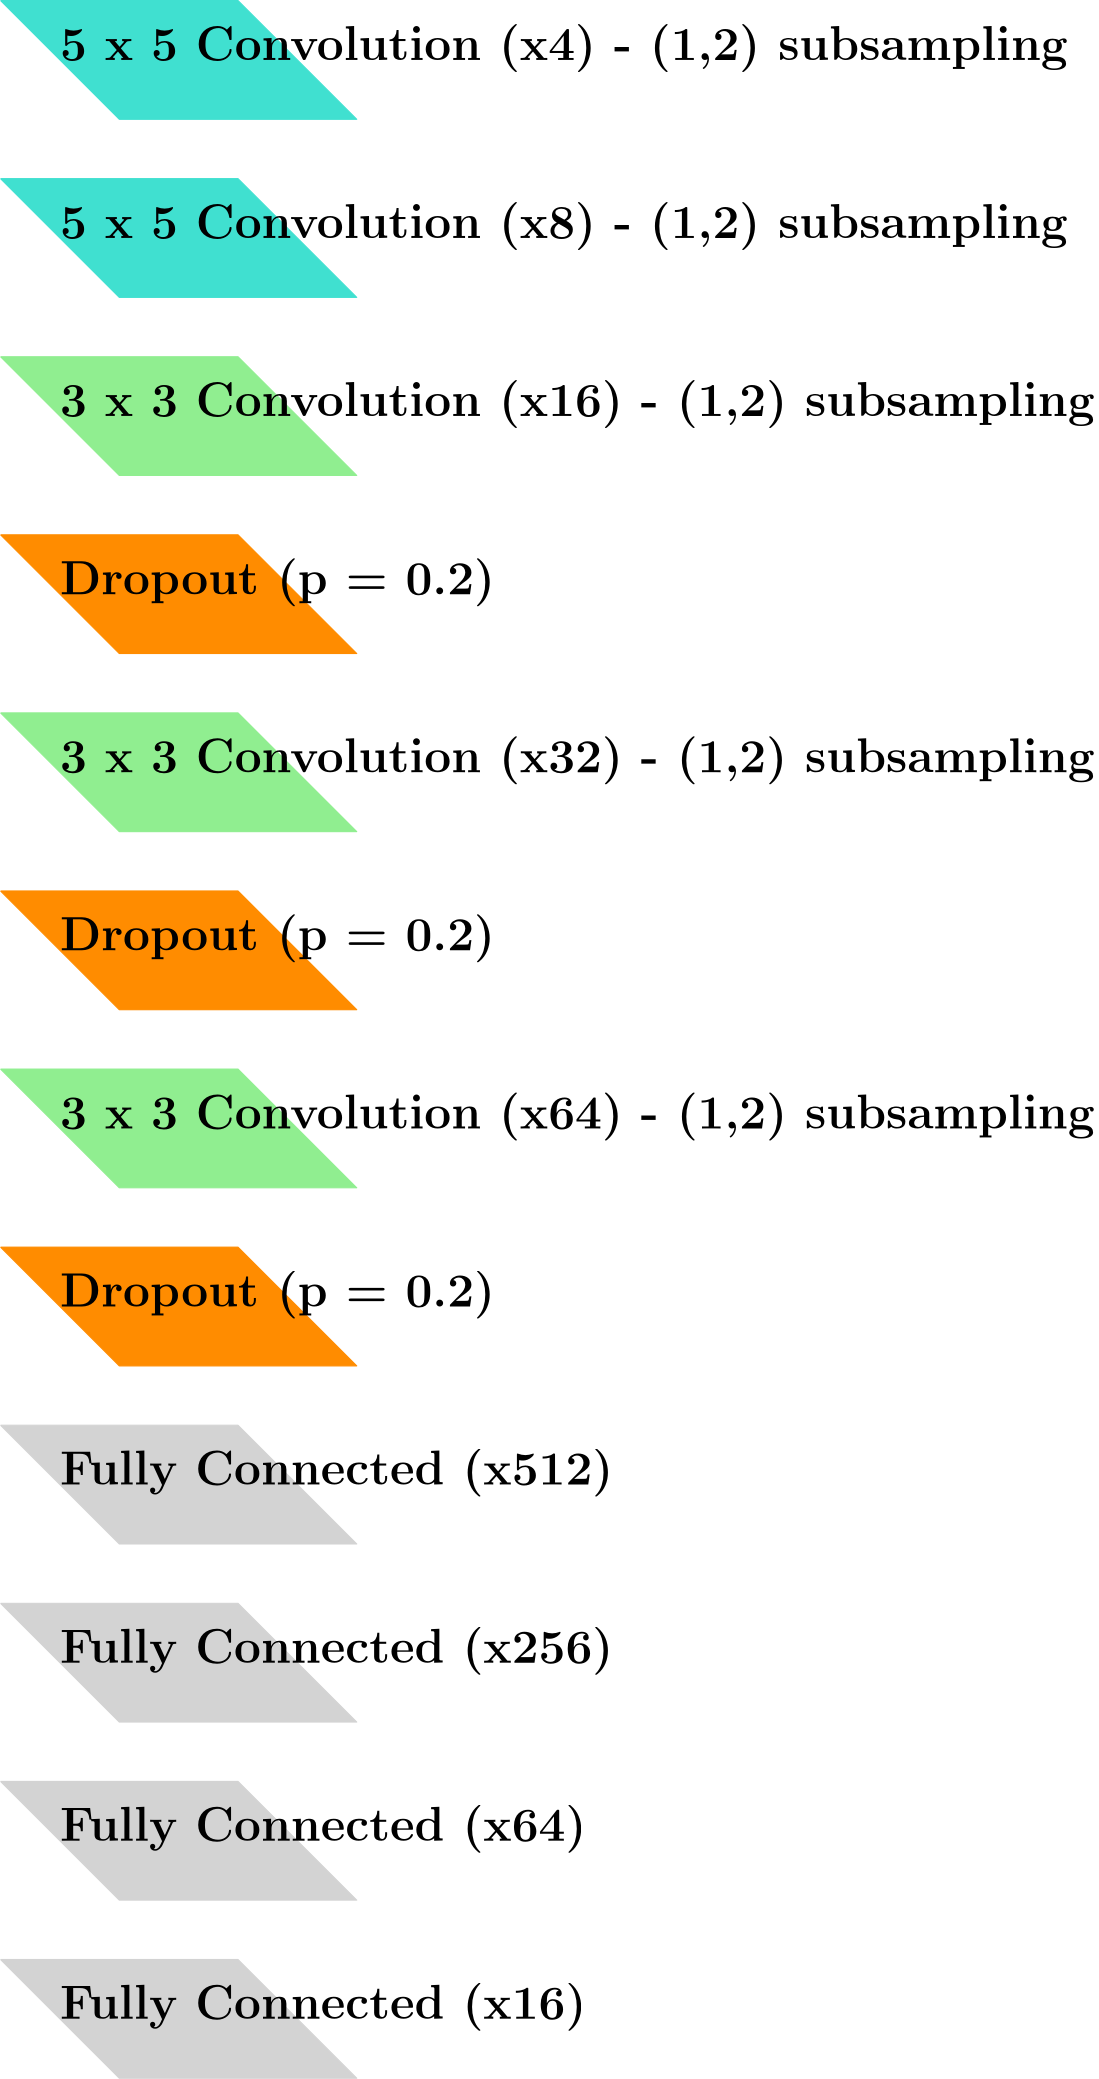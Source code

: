 <?xml version="1.0"?>
<!DOCTYPE ipe SYSTEM "ipe.dtd">
<ipe version="70107" creator="Ipe 7.2.4">
<info created="D:20170311102150" modified="D:20170311102313"/>
<ipestyle name="basic">
<symbol name="arrow/arc(spx)">
<path stroke="sym-stroke" fill="sym-stroke" pen="sym-pen">
0 0 m
-1 0.333 l
-1 -0.333 l
h
</path>
</symbol>
<symbol name="arrow/farc(spx)">
<path stroke="sym-stroke" fill="white" pen="sym-pen">
0 0 m
-1 0.333 l
-1 -0.333 l
h
</path>
</symbol>
<symbol name="arrow/ptarc(spx)">
<path stroke="sym-stroke" fill="sym-stroke" pen="sym-pen">
0 0 m
-1 0.333 l
-0.8 0 l
-1 -0.333 l
h
</path>
</symbol>
<symbol name="arrow/fptarc(spx)">
<path stroke="sym-stroke" fill="white" pen="sym-pen">
0 0 m
-1 0.333 l
-0.8 0 l
-1 -0.333 l
h
</path>
</symbol>
<symbol name="mark/circle(sx)" transformations="translations">
<path fill="sym-stroke">
0.6 0 0 0.6 0 0 e
0.4 0 0 0.4 0 0 e
</path>
</symbol>
<symbol name="mark/disk(sx)" transformations="translations">
<path fill="sym-stroke">
0.6 0 0 0.6 0 0 e
</path>
</symbol>
<symbol name="mark/fdisk(sfx)" transformations="translations">
<group>
<path fill="sym-fill">
0.5 0 0 0.5 0 0 e
</path>
<path fill="sym-stroke" fillrule="eofill">
0.6 0 0 0.6 0 0 e
0.4 0 0 0.4 0 0 e
</path>
</group>
</symbol>
<symbol name="mark/box(sx)" transformations="translations">
<path fill="sym-stroke" fillrule="eofill">
-0.6 -0.6 m
0.6 -0.6 l
0.6 0.6 l
-0.6 0.6 l
h
-0.4 -0.4 m
0.4 -0.4 l
0.4 0.4 l
-0.4 0.4 l
h
</path>
</symbol>
<symbol name="mark/square(sx)" transformations="translations">
<path fill="sym-stroke">
-0.6 -0.6 m
0.6 -0.6 l
0.6 0.6 l
-0.6 0.6 l
h
</path>
</symbol>
<symbol name="mark/fsquare(sfx)" transformations="translations">
<group>
<path fill="sym-fill">
-0.5 -0.5 m
0.5 -0.5 l
0.5 0.5 l
-0.5 0.5 l
h
</path>
<path fill="sym-stroke" fillrule="eofill">
-0.6 -0.6 m
0.6 -0.6 l
0.6 0.6 l
-0.6 0.6 l
h
-0.4 -0.4 m
0.4 -0.4 l
0.4 0.4 l
-0.4 0.4 l
h
</path>
</group>
</symbol>
<symbol name="mark/cross(sx)" transformations="translations">
<group>
<path fill="sym-stroke">
-0.43 -0.57 m
0.57 0.43 l
0.43 0.57 l
-0.57 -0.43 l
h
</path>
<path fill="sym-stroke">
-0.43 0.57 m
0.57 -0.43 l
0.43 -0.57 l
-0.57 0.43 l
h
</path>
</group>
</symbol>
<symbol name="arrow/fnormal(spx)">
<path stroke="sym-stroke" fill="white" pen="sym-pen">
0 0 m
-1 0.333 l
-1 -0.333 l
h
</path>
</symbol>
<symbol name="arrow/pointed(spx)">
<path stroke="sym-stroke" fill="sym-stroke" pen="sym-pen">
0 0 m
-1 0.333 l
-0.8 0 l
-1 -0.333 l
h
</path>
</symbol>
<symbol name="arrow/fpointed(spx)">
<path stroke="sym-stroke" fill="white" pen="sym-pen">
0 0 m
-1 0.333 l
-0.8 0 l
-1 -0.333 l
h
</path>
</symbol>
<symbol name="arrow/linear(spx)">
<path stroke="sym-stroke" pen="sym-pen">
-1 0.333 m
0 0 l
-1 -0.333 l
</path>
</symbol>
<symbol name="arrow/fdouble(spx)">
<path stroke="sym-stroke" fill="white" pen="sym-pen">
0 0 m
-1 0.333 l
-1 -0.333 l
h
-1 0 m
-2 0.333 l
-2 -0.333 l
h
</path>
</symbol>
<symbol name="arrow/double(spx)">
<path stroke="sym-stroke" fill="sym-stroke" pen="sym-pen">
0 0 m
-1 0.333 l
-1 -0.333 l
h
-1 0 m
-2 0.333 l
-2 -0.333 l
h
</path>
</symbol>
<pen name="heavier" value="0.8"/>
<pen name="fat" value="1.2"/>
<pen name="ultrafat" value="2"/>
<symbolsize name="large" value="5"/>
<symbolsize name="small" value="2"/>
<symbolsize name="tiny" value="1.1"/>
<arrowsize name="large" value="10"/>
<arrowsize name="small" value="5"/>
<arrowsize name="tiny" value="3"/>
<color name="red" value="1 0 0"/>
<color name="green" value="0 1 0"/>
<color name="blue" value="0 0 1"/>
<color name="yellow" value="1 1 0"/>
<color name="orange" value="1 0.647 0"/>
<color name="gold" value="1 0.843 0"/>
<color name="purple" value="0.627 0.125 0.941"/>
<color name="gray" value="0.745"/>
<color name="brown" value="0.647 0.165 0.165"/>
<color name="navy" value="0 0 0.502"/>
<color name="pink" value="1 0.753 0.796"/>
<color name="seagreen" value="0.18 0.545 0.341"/>
<color name="turquoise" value="0.251 0.878 0.816"/>
<color name="violet" value="0.933 0.51 0.933"/>
<color name="darkblue" value="0 0 0.545"/>
<color name="darkcyan" value="0 0.545 0.545"/>
<color name="darkgray" value="0.663"/>
<color name="darkgreen" value="0 0.392 0"/>
<color name="darkmagenta" value="0.545 0 0.545"/>
<color name="darkorange" value="1 0.549 0"/>
<color name="darkred" value="0.545 0 0"/>
<color name="lightblue" value="0.678 0.847 0.902"/>
<color name="lightcyan" value="0.878 1 1"/>
<color name="lightgray" value="0.827"/>
<color name="lightgreen" value="0.565 0.933 0.565"/>
<color name="lightyellow" value="1 1 0.878"/>
<dashstyle name="dashed" value="[4] 0"/>
<dashstyle name="dotted" value="[1 3] 0"/>
<dashstyle name="dash dotted" value="[4 2 1 2] 0"/>
<dashstyle name="dash dot dotted" value="[4 2 1 2 1 2] 0"/>
<textsize name="large" value="\large"/>
<textsize name="Large" value="\Large"/>
<textsize name="LARGE" value="\LARGE"/>
<textsize name="huge" value="\huge"/>
<textsize name="Huge" value="\Huge"/>
<textsize name="small" value="\small"/>
<textsize name="footnote" value="\footnotesize"/>
<textsize name="tiny" value="\tiny"/>
<textstyle name="center" begin="\begin{center}" end="\end{center}"/>
<textstyle name="itemize" begin="\begin{itemize}" end="\end{itemize}"/>
<textstyle name="item" begin="\begin{itemize}\item{}" end="\end{itemize}"/>
<gridsize name="4 pts" value="4"/>
<gridsize name="8 pts (~3 mm)" value="8"/>
<gridsize name="16 pts (~6 mm)" value="16"/>
<gridsize name="32 pts (~12 mm)" value="32"/>
<gridsize name="10 pts (~3.5 mm)" value="10"/>
<gridsize name="20 pts (~7 mm)" value="20"/>
<gridsize name="14 pts (~5 mm)" value="14"/>
<gridsize name="28 pts (~10 mm)" value="28"/>
<gridsize name="56 pts (~20 mm)" value="56"/>
<anglesize name="90 deg" value="90"/>
<anglesize name="60 deg" value="60"/>
<anglesize name="45 deg" value="45"/>
<anglesize name="30 deg" value="30"/>
<anglesize name="22.5 deg" value="22.5"/>
<opacity name="10%" value="0.1"/>
<opacity name="30%" value="0.3"/>
<opacity name="50%" value="0.5"/>
<opacity name="75%" value="0.75"/>
<tiling name="falling" angle="-60" step="4" width="1"/>
<tiling name="rising" angle="30" step="4" width="1"/>
</ipestyle>
<page>
<layer name="alpha"/>
<view layers="alpha" active="alpha"/>
<path layer="alpha" matrix="1.33565 0 0 1.33565 -49.74 -311.259" stroke="turquoise" fill="turquoise">
64 832 m
128 832 l
160 800 l
96 800 l
64 832 l
</path>
<path matrix="1.33565 0 0 1.33565 -49.74 -375.37" stroke="turquoise" fill="turquoise">
64 832 m
128 832 l
160 800 l
96 800 l
64 832 l
</path>
<path matrix="1.33565 0 0 1.33565 -49.74 -439.481" stroke="lightgreen" fill="lightgreen">
64 832 m
128 832 l
160 800 l
96 800 l
64 832 l
</path>
<path matrix="1.33565 0 0 1.33565 -49.74 -503.592" stroke="darkorange" fill="darkorange">
64 832 m
128 832 l
160 800 l
96 800 l
64 832 l
</path>
<path matrix="1.33565 0 0 1.33565 -49.74 -567.703" stroke="lightgreen" fill="lightgreen">
64 832 m
128 832 l
160 800 l
96 800 l
64 832 l
</path>
<path matrix="1.33565 0 0 1.33565 -49.74 -631.814" stroke="darkorange" fill="darkorange">
64 832 m
128 832 l
160 800 l
96 800 l
64 832 l
</path>
<path matrix="1.33565 0 0 1.33565 -49.74 -695.926" stroke="lightgreen" fill="lightgreen">
64 832 m
128 832 l
160 800 l
96 800 l
64 832 l
</path>
<path matrix="1.33565 0 0 1.33565 -49.74 -760.037" stroke="darkorange" fill="darkorange">
64 832 m
128 832 l
160 800 l
96 800 l
64 832 l
</path>
<path matrix="1.33565 0 0 1.33565 -49.74 -824.148" stroke="lightgray" fill="lightgray">
64 832 m
128 832 l
160 800 l
96 800 l
64 832 l
</path>
<path matrix="1.33565 0 0 1.33565 -49.74 -888.259" stroke="lightgray" fill="lightgray">
64 832 m
128 832 l
160 800 l
96 800 l
64 832 l
</path>
<path matrix="1.33565 0 0 1.33565 -49.74 -952.37" stroke="lightgray" fill="lightgray">
64 832 m
128 832 l
160 800 l
96 800 l
64 832 l
</path>
<path matrix="1.33565 0 0 1.33565 -49.74 -1016.48" stroke="lightgray" fill="lightgray">
64 832 m
128 832 l
160 800 l
96 800 l
64 832 l
</path>
<text matrix="1.33565 0 0 1.33565 -49.74 -183.037" transformations="translations" pos="80 720" stroke="black" type="label" width="363.084" height="12.915" depth="4.3" valign="baseline" size="LARGE">\bf 5 x 5 Convolution (x4) - (1,2) subsampling</text>
<text matrix="1.33565 0 0 1.33565 -49.74 -247.148" transformations="translations" pos="80 720" stroke="black" type="label" width="363.084" height="12.915" depth="4.3" valign="baseline" size="LARGE">\bf 5 x 5 Convolution (x8) - (1,2) subsampling</text>
<text matrix="1.33565 0 0 1.33565 -49.74 -311.259" transformations="translations" pos="80 720" stroke="black" type="label" width="372.768" height="12.915" depth="4.3" valign="baseline" size="LARGE">\bf 3 x 3 Convolution (x16) - (1,2) subsampling</text>
<text matrix="1.33565 0 0 1.33565 -49.74 -375.37" transformations="translations" pos="80 720" stroke="black" type="label" width="156.712" height="12.915" depth="4.3" valign="baseline" size="LARGE">\bf Dropout (p = 0.2)</text>
<text matrix="1.33565 0 0 1.33565 -49.74 -503.592" transformations="translations" pos="80 720" stroke="black" type="label" width="156.712" height="12.915" depth="4.3" valign="baseline" size="LARGE">\bf Dropout (p = 0.2)</text>
<text matrix="1.33565 0 0 1.33565 -49.74 -631.814" transformations="translations" pos="80 720" stroke="black" type="label" width="156.712" height="12.915" depth="4.3" valign="baseline" size="LARGE">\bf Dropout (p = 0.2)</text>
<text matrix="1.33565 0 0 1.33565 -49.74 -439.481" transformations="translations" pos="80 720" stroke="black" type="label" width="372.768" height="12.915" depth="4.3" valign="baseline" size="LARGE">\bf 3 x 3 Convolution (x32) - (1,2) subsampling</text>
<text matrix="1.33565 0 0 1.33565 -49.74 -567.703" transformations="translations" pos="80 720" stroke="black" type="label" width="372.768" height="12.915" depth="4.3" valign="baseline" size="LARGE">\bf 3 x 3 Convolution (x64) - (1,2) subsampling</text>
<text matrix="1.33565 0 0 1.33565 -49.74 -183.037" transformations="translations" pos="80 336" stroke="black" type="label" width="199.312" height="12.915" depth="4.3" valign="baseline" size="LARGE">\bf Fully Connected (x512)</text>
<text matrix="1.33565 0 0 1.33565 -49.74 -247.148" transformations="translations" pos="80 336" stroke="black" type="label" width="199.312" height="12.915" depth="4.3" valign="baseline" size="LARGE">\bf Fully Connected (x256)</text>
<text matrix="1.33565 0 0 1.33565 -49.74 -311.259" transformations="translations" pos="80 336" stroke="black" type="label" width="189.629" height="12.915" depth="4.3" valign="baseline" size="LARGE">\bf Fully Connected (x64)</text>
<text matrix="1.33565 0 0 1.33565 -49.74 -375.37" transformations="translations" pos="80 336" stroke="black" type="label" width="189.629" height="12.915" depth="4.3" valign="baseline" size="LARGE">\bf Fully Connected (x16)</text>
</page>
</ipe>
